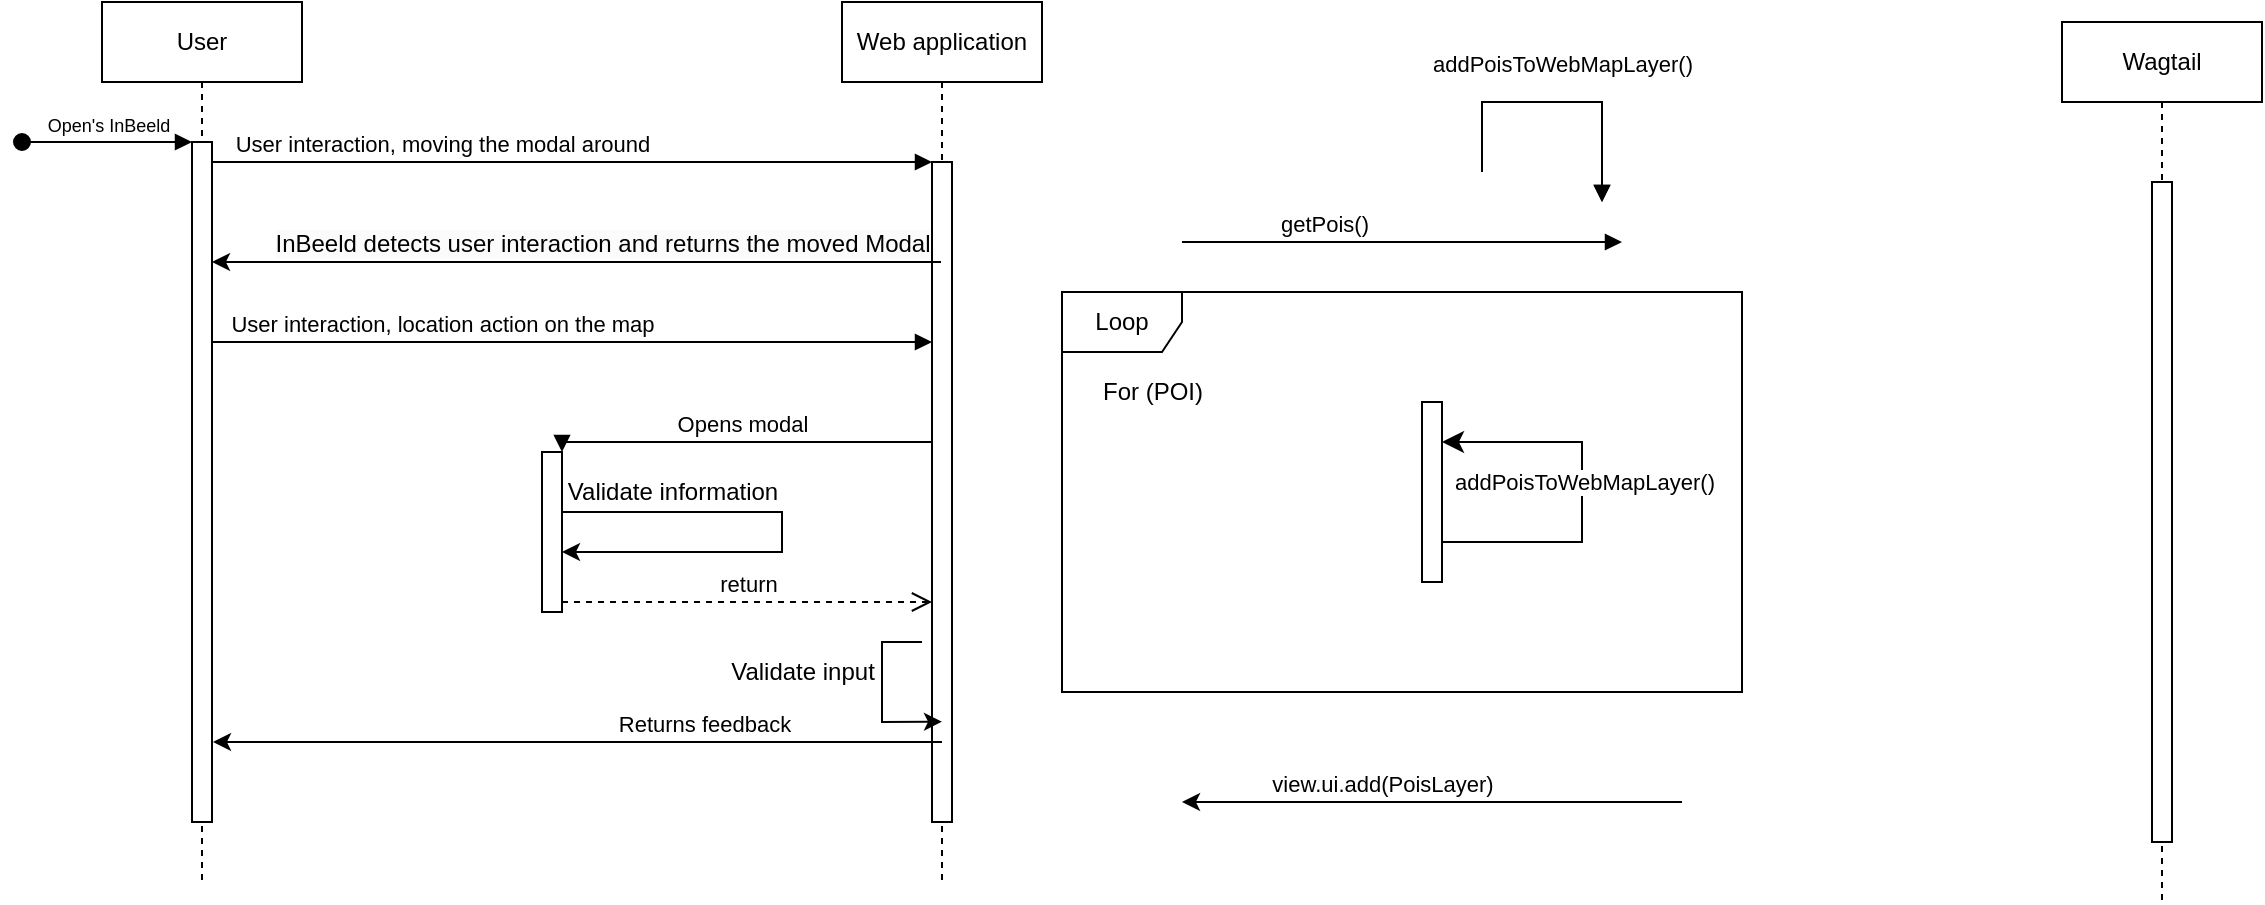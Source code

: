<mxfile version="24.2.3" type="github">
  <diagram name="Page-1" id="2YBvvXClWsGukQMizWep">
    <mxGraphModel dx="488" dy="756" grid="1" gridSize="10" guides="1" tooltips="1" connect="1" arrows="1" fold="1" page="1" pageScale="1" pageWidth="850" pageHeight="1100" math="0" shadow="0">
      <root>
        <mxCell id="0" />
        <mxCell id="1" parent="0" />
        <mxCell id="aM9ryv3xv72pqoxQDRHE-1" value="User" style="shape=umlLifeline;perimeter=lifelinePerimeter;whiteSpace=wrap;html=1;container=0;dropTarget=0;collapsible=0;recursiveResize=0;outlineConnect=0;portConstraint=eastwest;newEdgeStyle={&quot;edgeStyle&quot;:&quot;elbowEdgeStyle&quot;,&quot;elbow&quot;:&quot;vertical&quot;,&quot;curved&quot;:0,&quot;rounded&quot;:0};" parent="1" vertex="1">
          <mxGeometry x="60" y="40" width="100" height="440" as="geometry" />
        </mxCell>
        <mxCell id="aM9ryv3xv72pqoxQDRHE-2" value="" style="html=1;points=[];perimeter=orthogonalPerimeter;outlineConnect=0;targetShapes=umlLifeline;portConstraint=eastwest;newEdgeStyle={&quot;edgeStyle&quot;:&quot;elbowEdgeStyle&quot;,&quot;elbow&quot;:&quot;vertical&quot;,&quot;curved&quot;:0,&quot;rounded&quot;:0};" parent="aM9ryv3xv72pqoxQDRHE-1" vertex="1">
          <mxGeometry x="45" y="70" width="10" height="340" as="geometry" />
        </mxCell>
        <mxCell id="aM9ryv3xv72pqoxQDRHE-3" value="&lt;font style=&quot;font-size: 9px;&quot;&gt;Open&#39;s InBeeld&lt;/font&gt;" style="html=1;verticalAlign=bottom;startArrow=oval;endArrow=block;startSize=8;edgeStyle=elbowEdgeStyle;elbow=vertical;curved=0;rounded=0;" parent="aM9ryv3xv72pqoxQDRHE-1" target="aM9ryv3xv72pqoxQDRHE-2" edge="1">
          <mxGeometry relative="1" as="geometry">
            <mxPoint x="-40" y="70" as="sourcePoint" />
          </mxGeometry>
        </mxCell>
        <mxCell id="aM9ryv3xv72pqoxQDRHE-5" value="Web application" style="shape=umlLifeline;perimeter=lifelinePerimeter;whiteSpace=wrap;html=1;container=0;dropTarget=0;collapsible=0;recursiveResize=0;outlineConnect=0;portConstraint=eastwest;newEdgeStyle={&quot;edgeStyle&quot;:&quot;elbowEdgeStyle&quot;,&quot;elbow&quot;:&quot;vertical&quot;,&quot;curved&quot;:0,&quot;rounded&quot;:0};" parent="1" vertex="1">
          <mxGeometry x="430" y="40" width="100" height="440" as="geometry" />
        </mxCell>
        <mxCell id="aM9ryv3xv72pqoxQDRHE-6" value="" style="html=1;points=[];perimeter=orthogonalPerimeter;outlineConnect=0;targetShapes=umlLifeline;portConstraint=eastwest;newEdgeStyle={&quot;edgeStyle&quot;:&quot;elbowEdgeStyle&quot;,&quot;elbow&quot;:&quot;vertical&quot;,&quot;curved&quot;:0,&quot;rounded&quot;:0};" parent="aM9ryv3xv72pqoxQDRHE-5" vertex="1">
          <mxGeometry x="45" y="80" width="10" height="330" as="geometry" />
        </mxCell>
        <mxCell id="aM9ryv3xv72pqoxQDRHE-7" value="User interaction, moving the modal around" style="html=1;verticalAlign=bottom;endArrow=block;edgeStyle=elbowEdgeStyle;elbow=vertical;curved=0;rounded=0;" parent="1" source="aM9ryv3xv72pqoxQDRHE-2" target="aM9ryv3xv72pqoxQDRHE-6" edge="1">
          <mxGeometry x="-0.361" relative="1" as="geometry">
            <mxPoint x="195" y="130" as="sourcePoint" />
            <Array as="points">
              <mxPoint x="180" y="120" />
            </Array>
            <mxPoint as="offset" />
          </mxGeometry>
        </mxCell>
        <mxCell id="aM9ryv3xv72pqoxQDRHE-9" value="Opens modal" style="html=1;verticalAlign=bottom;endArrow=block;edgeStyle=elbowEdgeStyle;elbow=vertical;curved=0;rounded=0;" parent="1" source="aM9ryv3xv72pqoxQDRHE-6" target="aM9ryv3xv72pqoxQDRHE-4" edge="1">
          <mxGeometry relative="1" as="geometry">
            <mxPoint x="445" y="260" as="sourcePoint" />
            <Array as="points">
              <mxPoint x="290" y="260" />
            </Array>
          </mxGeometry>
        </mxCell>
        <mxCell id="aM9ryv3xv72pqoxQDRHE-10" value="return" style="html=1;verticalAlign=bottom;endArrow=open;dashed=1;endSize=8;edgeStyle=elbowEdgeStyle;elbow=vertical;curved=0;rounded=0;" parent="1" source="aM9ryv3xv72pqoxQDRHE-4" target="aM9ryv3xv72pqoxQDRHE-6" edge="1">
          <mxGeometry relative="1" as="geometry">
            <mxPoint x="445" y="305" as="targetPoint" />
            <Array as="points">
              <mxPoint x="380" y="340" />
            </Array>
          </mxGeometry>
        </mxCell>
        <mxCell id="r6s5GZ9JGAeW0oZc1RQh-14" style="edgeStyle=elbowEdgeStyle;rounded=0;orthogonalLoop=1;jettySize=auto;html=1;elbow=vertical;curved=0;" parent="1" source="aM9ryv3xv72pqoxQDRHE-4" target="aM9ryv3xv72pqoxQDRHE-4" edge="1">
          <mxGeometry relative="1" as="geometry">
            <mxPoint x="390" y="300" as="targetPoint" />
            <Array as="points">
              <mxPoint x="400" y="305" />
            </Array>
          </mxGeometry>
        </mxCell>
        <mxCell id="aM9ryv3xv72pqoxQDRHE-4" value="" style="html=1;points=[];perimeter=orthogonalPerimeter;outlineConnect=0;targetShapes=umlLifeline;portConstraint=eastwest;newEdgeStyle={&quot;edgeStyle&quot;:&quot;elbowEdgeStyle&quot;,&quot;elbow&quot;:&quot;vertical&quot;,&quot;curved&quot;:0,&quot;rounded&quot;:0};" parent="1" vertex="1">
          <mxGeometry x="280" y="265" width="10" height="80" as="geometry" />
        </mxCell>
        <mxCell id="r6s5GZ9JGAeW0oZc1RQh-12" value="User interaction, location action on the map" style="html=1;verticalAlign=bottom;endArrow=block;edgeStyle=elbowEdgeStyle;elbow=vertical;curved=0;rounded=0;" parent="1" source="aM9ryv3xv72pqoxQDRHE-2" target="aM9ryv3xv72pqoxQDRHE-6" edge="1">
          <mxGeometry x="-0.361" relative="1" as="geometry">
            <mxPoint x="120" y="210" as="sourcePoint" />
            <Array as="points">
              <mxPoint x="185" y="210" />
            </Array>
            <mxPoint x="480" y="210" as="targetPoint" />
            <mxPoint as="offset" />
          </mxGeometry>
        </mxCell>
        <mxCell id="r6s5GZ9JGAeW0oZc1RQh-15" value="Validate information" style="text;html=1;align=center;verticalAlign=middle;resizable=0;points=[];autosize=1;strokeColor=none;fillColor=none;" parent="1" vertex="1">
          <mxGeometry x="280" y="270" width="130" height="30" as="geometry" />
        </mxCell>
        <mxCell id="r6s5GZ9JGAeW0oZc1RQh-16" value="Returns feedback" style="html=1;verticalAlign=bottom;endArrow=none;edgeStyle=elbowEdgeStyle;elbow=vertical;curved=0;rounded=0;startArrow=classic;startFill=1;endFill=0;" parent="1" edge="1">
          <mxGeometry x="0.344" relative="1" as="geometry">
            <mxPoint x="115.5" y="410" as="sourcePoint" />
            <Array as="points">
              <mxPoint x="190.5" y="410" />
            </Array>
            <mxPoint x="480" y="410" as="targetPoint" />
            <mxPoint as="offset" />
          </mxGeometry>
        </mxCell>
        <mxCell id="r6s5GZ9JGAeW0oZc1RQh-22" value="" style="endArrow=none;html=1;rounded=0;startArrow=classic;startFill=1;endFill=0;exitX=0.5;exitY=0.848;exitDx=0;exitDy=0;exitPerimeter=0;" parent="1" source="aM9ryv3xv72pqoxQDRHE-6" edge="1">
          <mxGeometry width="50" height="50" relative="1" as="geometry">
            <mxPoint x="470" y="400" as="sourcePoint" />
            <mxPoint x="470" y="360" as="targetPoint" />
            <Array as="points">
              <mxPoint x="450" y="400" />
              <mxPoint x="450" y="360" />
            </Array>
          </mxGeometry>
        </mxCell>
        <mxCell id="r6s5GZ9JGAeW0oZc1RQh-23" value="Validate input" style="text;html=1;align=center;verticalAlign=middle;resizable=0;points=[];autosize=1;strokeColor=none;fillColor=none;" parent="1" vertex="1">
          <mxGeometry x="360" y="360" width="100" height="30" as="geometry" />
        </mxCell>
        <mxCell id="s8QNaxSQ2JyBInhTDMDL-1" value="&lt;span style=&quot;font-size: 12px; background-color: rgb(251, 251, 251);&quot;&gt;InBeeld detects user interaction and returns the moved Modal&lt;/span&gt;" style="html=1;verticalAlign=bottom;endArrow=none;edgeStyle=elbowEdgeStyle;elbow=vertical;curved=0;rounded=0;startArrow=classic;startFill=1;endFill=0;" edge="1" parent="1" source="aM9ryv3xv72pqoxQDRHE-2" target="aM9ryv3xv72pqoxQDRHE-5">
          <mxGeometry x="0.07" relative="1" as="geometry">
            <mxPoint x="120" y="170" as="sourcePoint" />
            <Array as="points">
              <mxPoint x="185" y="170" />
            </Array>
            <mxPoint as="offset" />
            <mxPoint x="460" y="170" as="targetPoint" />
          </mxGeometry>
        </mxCell>
        <mxCell id="s8QNaxSQ2JyBInhTDMDL-2" value="Wagtail" style="shape=umlLifeline;perimeter=lifelinePerimeter;whiteSpace=wrap;html=1;container=0;dropTarget=0;collapsible=0;recursiveResize=0;outlineConnect=0;portConstraint=eastwest;newEdgeStyle={&quot;edgeStyle&quot;:&quot;elbowEdgeStyle&quot;,&quot;elbow&quot;:&quot;vertical&quot;,&quot;curved&quot;:0,&quot;rounded&quot;:0};" vertex="1" parent="1">
          <mxGeometry x="1040" y="50" width="100" height="440" as="geometry" />
        </mxCell>
        <mxCell id="s8QNaxSQ2JyBInhTDMDL-3" value="" style="html=1;points=[];perimeter=orthogonalPerimeter;outlineConnect=0;targetShapes=umlLifeline;portConstraint=eastwest;newEdgeStyle={&quot;edgeStyle&quot;:&quot;elbowEdgeStyle&quot;,&quot;elbow&quot;:&quot;vertical&quot;,&quot;curved&quot;:0,&quot;rounded&quot;:0};" vertex="1" parent="s8QNaxSQ2JyBInhTDMDL-2">
          <mxGeometry x="45" y="80" width="10" height="330" as="geometry" />
        </mxCell>
        <mxCell id="s8QNaxSQ2JyBInhTDMDL-4" value="Loop" style="shape=umlFrame;whiteSpace=wrap;html=1;pointerEvents=0;" vertex="1" parent="1">
          <mxGeometry x="540" y="185" width="340" height="200" as="geometry" />
        </mxCell>
        <mxCell id="s8QNaxSQ2JyBInhTDMDL-7" value="view.ui.add(PoisLayer)" style="html=1;verticalAlign=bottom;endArrow=none;edgeStyle=elbowEdgeStyle;elbow=vertical;curved=0;rounded=0;startArrow=classic;startFill=1;endFill=0;" edge="1" parent="1">
          <mxGeometry x="-0.2" relative="1" as="geometry">
            <mxPoint x="600" y="440" as="sourcePoint" />
            <Array as="points">
              <mxPoint x="670" y="440" />
            </Array>
            <mxPoint x="850" y="440" as="targetPoint" />
            <mxPoint as="offset" />
          </mxGeometry>
        </mxCell>
        <mxCell id="s8QNaxSQ2JyBInhTDMDL-8" value="getPois()" style="html=1;verticalAlign=bottom;endArrow=block;edgeStyle=elbowEdgeStyle;elbow=vertical;curved=0;rounded=0;" edge="1" parent="1">
          <mxGeometry x="-0.361" relative="1" as="geometry">
            <mxPoint x="600" y="160" as="sourcePoint" />
            <Array as="points">
              <mxPoint x="640" y="160" />
            </Array>
            <mxPoint x="820" y="160" as="targetPoint" />
            <mxPoint as="offset" />
          </mxGeometry>
        </mxCell>
        <mxCell id="s8QNaxSQ2JyBInhTDMDL-10" value="" style="html=1;points=[];perimeter=orthogonalPerimeter;outlineConnect=0;targetShapes=umlLifeline;portConstraint=eastwest;newEdgeStyle={&quot;edgeStyle&quot;:&quot;elbowEdgeStyle&quot;,&quot;elbow&quot;:&quot;vertical&quot;,&quot;curved&quot;:0,&quot;rounded&quot;:0};" vertex="1" parent="1">
          <mxGeometry x="720" y="240" width="10" height="90" as="geometry" />
        </mxCell>
        <mxCell id="s8QNaxSQ2JyBInhTDMDL-5" value="addPoisToWebMapLayer()" style="html=1;verticalAlign=bottom;endArrow=block;edgeStyle=elbowEdgeStyle;elbow=vertical;curved=0;rounded=0;endSize=6;targetPerimeterSpacing=0;" edge="1" parent="1">
          <mxGeometry x="0.035" y="10" relative="1" as="geometry">
            <mxPoint x="750" y="125.0" as="sourcePoint" />
            <Array as="points">
              <mxPoint x="810" y="90.0" />
            </Array>
            <mxPoint x="810" y="140.0" as="targetPoint" />
            <mxPoint as="offset" />
          </mxGeometry>
        </mxCell>
        <mxCell id="s8QNaxSQ2JyBInhTDMDL-20" value="" style="edgeStyle=elbowEdgeStyle;elbow=horizontal;endArrow=classic;html=1;curved=0;rounded=0;endSize=8;startSize=8;" edge="1" parent="1">
          <mxGeometry width="50" height="50" relative="1" as="geometry">
            <mxPoint x="730" y="310" as="sourcePoint" />
            <mxPoint x="730" y="260" as="targetPoint" />
            <Array as="points">
              <mxPoint x="800" y="290" />
            </Array>
          </mxGeometry>
        </mxCell>
        <mxCell id="s8QNaxSQ2JyBInhTDMDL-25" value="addPoisToWebMapLayer()" style="edgeLabel;html=1;align=center;verticalAlign=middle;resizable=0;points=[];" vertex="1" connectable="0" parent="s8QNaxSQ2JyBInhTDMDL-20">
          <mxGeometry x="0.469" y="-1" relative="1" as="geometry">
            <mxPoint x="20" y="21" as="offset" />
          </mxGeometry>
        </mxCell>
        <mxCell id="s8QNaxSQ2JyBInhTDMDL-23" value="addPoisToWebMapLayer()" style="html=1;verticalAlign=bottom;endArrow=block;edgeStyle=elbowEdgeStyle;elbow=vertical;curved=0;rounded=0;endSize=6;targetPerimeterSpacing=0;" edge="1" parent="1">
          <mxGeometry x="0.035" y="10" relative="1" as="geometry">
            <mxPoint x="750" y="125.0" as="sourcePoint" />
            <Array as="points">
              <mxPoint x="810" y="90.0" />
            </Array>
            <mxPoint x="810" y="140.0" as="targetPoint" />
            <mxPoint as="offset" />
          </mxGeometry>
        </mxCell>
        <mxCell id="s8QNaxSQ2JyBInhTDMDL-27" value="For (POI)" style="text;html=1;align=center;verticalAlign=middle;resizable=0;points=[];autosize=1;strokeColor=none;fillColor=none;" vertex="1" parent="1">
          <mxGeometry x="550" y="220" width="70" height="30" as="geometry" />
        </mxCell>
      </root>
    </mxGraphModel>
  </diagram>
</mxfile>
